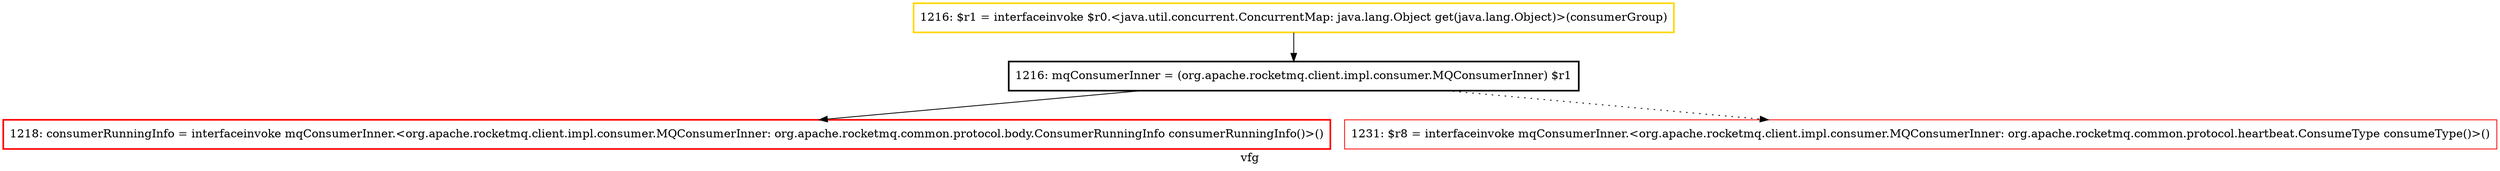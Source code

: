 digraph "vfg" {
    label="vfg";
node [shape=box];
"1216: mqConsumerInner = (org.apache.rocketmq.client.impl.consumer.MQConsumerInner) $r1" [style=bold]
"1216: $r1 = interfaceinvoke $r0.<java.util.concurrent.ConcurrentMap: java.lang.Object get(java.lang.Object)>(consumerGroup)" [style=bold] [color=gold]
"1218: consumerRunningInfo = interfaceinvoke mqConsumerInner.<org.apache.rocketmq.client.impl.consumer.MQConsumerInner: org.apache.rocketmq.common.protocol.body.ConsumerRunningInfo consumerRunningInfo()>()" [style=bold] [color=red]
"1231: $r8 = interfaceinvoke mqConsumerInner.<org.apache.rocketmq.client.impl.consumer.MQConsumerInner: org.apache.rocketmq.common.protocol.heartbeat.ConsumeType consumeType()>()" [color=red]
"1216: $r1 = interfaceinvoke $r0.<java.util.concurrent.ConcurrentMap: java.lang.Object get(java.lang.Object)>(consumerGroup)"->"1216: mqConsumerInner = (org.apache.rocketmq.client.impl.consumer.MQConsumerInner) $r1";

"1216: mqConsumerInner = (org.apache.rocketmq.client.impl.consumer.MQConsumerInner) $r1"->"1218: consumerRunningInfo = interfaceinvoke mqConsumerInner.<org.apache.rocketmq.client.impl.consumer.MQConsumerInner: org.apache.rocketmq.common.protocol.body.ConsumerRunningInfo consumerRunningInfo()>()";

"1216: mqConsumerInner = (org.apache.rocketmq.client.impl.consumer.MQConsumerInner) $r1"->"1231: $r8 = interfaceinvoke mqConsumerInner.<org.apache.rocketmq.client.impl.consumer.MQConsumerInner: org.apache.rocketmq.common.protocol.heartbeat.ConsumeType consumeType()>()" [style=dotted];

}